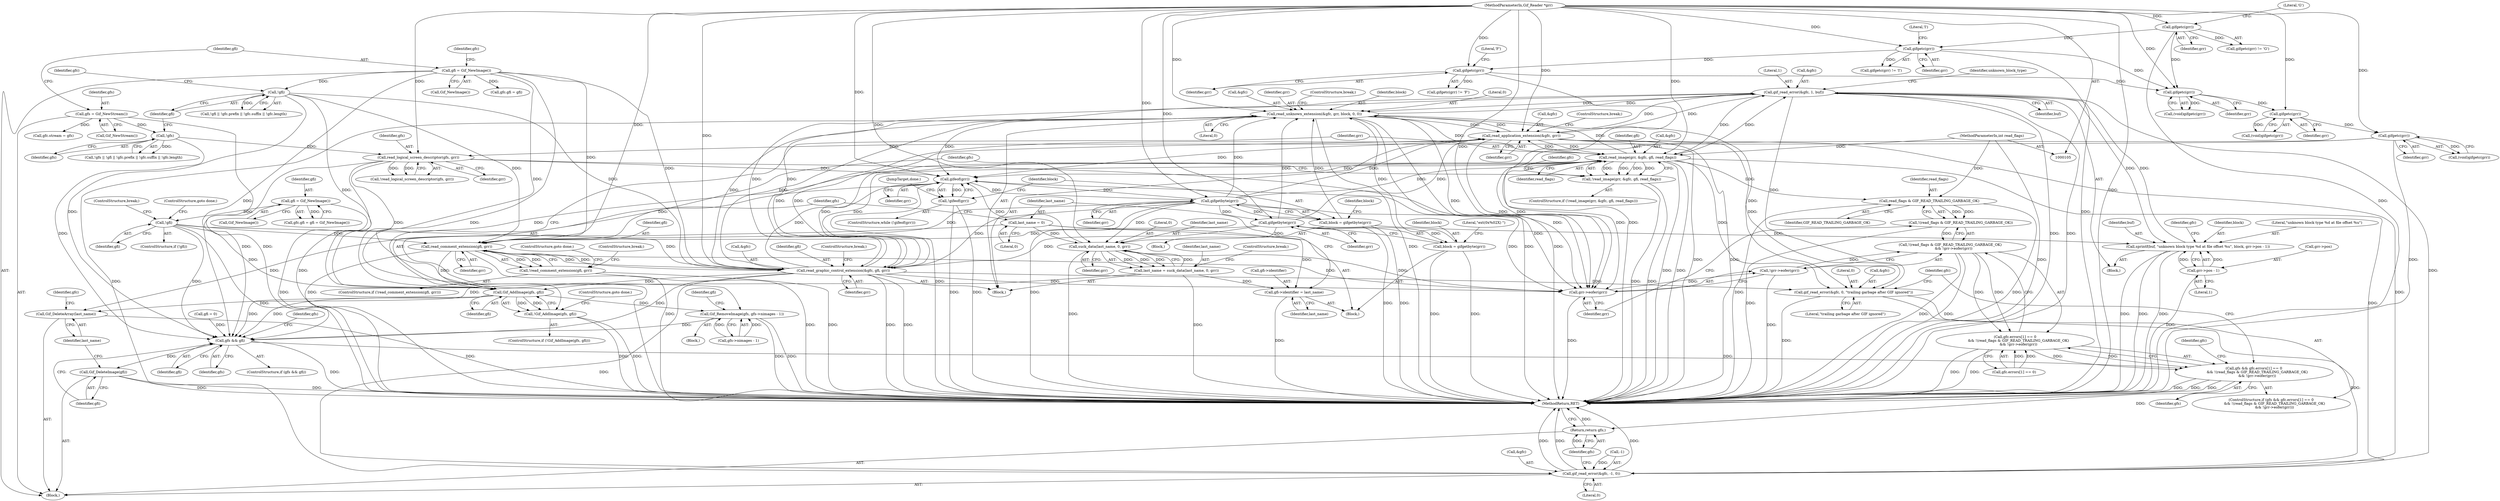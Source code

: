 digraph "0_gifsicle_118a46090c50829dc543179019e6140e1235f909@API" {
"1000376" [label="(Call,gif_read_error(&gfc, 1, buf))"];
"1000352" [label="(Call,read_unknown_extension(&gfc, grr, block, 0, 0))"];
"1000376" [label="(Call,gif_read_error(&gfc, 1, buf))"];
"1000346" [label="(Call,read_application_extension(&gfc, grr))"];
"1000276" [label="(Call,read_image(grr, &gfc, gfi, read_flags))"];
"1000247" [label="(Call,gifgetbyte(grr))"];
"1000241" [label="(Call,gifeof(grr))"];
"1000233" [label="(Call,read_logical_screen_descriptor(gfs, grr))"];
"1000204" [label="(Call,!gfs)"];
"1000147" [label="(Call,gfs = Gif_NewStream())"];
"1000145" [label="(Call,gifgetc(grr))"];
"1000141" [label="(Call,gifgetc(grr))"];
"1000137" [label="(Call,gifgetc(grr))"];
"1000126" [label="(Call,gifgetc(grr))"];
"1000121" [label="(Call,gifgetc(grr))"];
"1000106" [label="(MethodParameterIn,Gif_Reader *grr)"];
"1000130" [label="(Call,gifgetc(grr))"];
"1000340" [label="(Call,read_comment_extension(gfi, grr))"];
"1000302" [label="(Call,!gfi)"];
"1000298" [label="(Call,gfi = Gif_NewImage())"];
"1000207" [label="(Call,!gfi)"];
"1000150" [label="(Call,gfi = Gif_NewImage())"];
"1000323" [label="(Call,read_graphic_control_extension(&gfc, gfi, grr))"];
"1000313" [label="(Call,gifgetbyte(grr))"];
"1000332" [label="(Call,suck_data(last_name, 0, grr))"];
"1000330" [label="(Call,last_name = suck_data(last_name, 0, grr))"];
"1000264" [label="(Call,last_name = 0)"];
"1000269" [label="(Call,Gif_AddImage(gfs, gfi))"];
"1000107" [label="(MethodParameterIn,int read_flags)"];
"1000367" [label="(Call,sprintf(buf, \"unknown block type %d at file offset %u\", block, grr->pos - 1))"];
"1000245" [label="(Call,block = gifgetbyte(grr))"];
"1000371" [label="(Call,grr->pos - 1)"];
"1000311" [label="(Call,block = gifgetbyte(grr))"];
"1000240" [label="(Call,!gifeof(grr))"];
"1000268" [label="(Call,!Gif_AddImage(gfs, gfi))"];
"1000283" [label="(Call,Gif_RemoveImage(gfs, gfs->nimages - 1))"];
"1000387" [label="(Call,gfs && gfi)"];
"1000433" [label="(Call,Gif_DeleteImage(gfi))"];
"1000469" [label="(Call,gfs && gfc.errors[1] == 0\n      && !(read_flags & GIF_READ_TRAILING_GARBAGE_OK)\n      && !grr->eofer(grr))"];
"1000498" [label="(Return,return gfs;)"];
"1000339" [label="(Call,!read_comment_extension(gfi, grr))"];
"1000485" [label="(Call,grr->eofer(grr))"];
"1000484" [label="(Call,!grr->eofer(grr))"];
"1000479" [label="(Call,!(read_flags & GIF_READ_TRAILING_GARBAGE_OK)\n      && !grr->eofer(grr))"];
"1000471" [label="(Call,gfc.errors[1] == 0\n      && !(read_flags & GIF_READ_TRAILING_GARBAGE_OK)\n      && !grr->eofer(grr))"];
"1000487" [label="(Call,gif_read_error(&gfc, 0, \"trailing garbage after GIF ignored\"))"];
"1000492" [label="(Call,gif_read_error(&gfc, -1, 0))"];
"1000259" [label="(Call,gfi->identifier = last_name)"];
"1000435" [label="(Call,Gif_DeleteArray(last_name))"];
"1000275" [label="(Call,!read_image(grr, &gfc, gfi, read_flags))"];
"1000481" [label="(Call,read_flags & GIF_READ_TRAILING_GARBAGE_OK)"];
"1000480" [label="(Call,!(read_flags & GIF_READ_TRAILING_GARBAGE_OK))"];
"1000317" [label="(Literal,\"ext(0x%02X) \")"];
"1000265" [label="(Identifier,last_name)"];
"1000339" [label="(Call,!read_comment_extension(gfi, grr))"];
"1000106" [label="(MethodParameterIn,Gif_Reader *grr)"];
"1000126" [label="(Call,gifgetc(grr))"];
"1000387" [label="(Call,gfs && gfi)"];
"1000369" [label="(Literal,\"unknown block type %d at file offset %u\")"];
"1000347" [label="(Call,&gfc)"];
"1000277" [label="(Identifier,grr)"];
"1000246" [label="(Identifier,block)"];
"1000146" [label="(Identifier,grr)"];
"1000290" [label="(Call,gfi = 0)"];
"1000346" [label="(Call,read_application_extension(&gfc, grr))"];
"1000269" [label="(Call,Gif_AddImage(gfs, gfi))"];
"1000499" [label="(Identifier,gfs)"];
"1000123" [label="(Literal,'G')"];
"1000495" [label="(Call,-1)"];
"1000433" [label="(Call,Gif_DeleteImage(gfi))"];
"1000488" [label="(Call,&gfc)"];
"1000436" [label="(Identifier,last_name)"];
"1000326" [label="(Identifier,gfi)"];
"1000484" [label="(Call,!grr->eofer(grr))"];
"1000386" [label="(ControlStructure,if (gfs && gfi))"];
"1000353" [label="(Call,&gfc)"];
"1000151" [label="(Identifier,gfi)"];
"1000110" [label="(Block,)"];
"1000259" [label="(Call,gfi->identifier = last_name)"];
"1000282" [label="(Block,)"];
"1000208" [label="(Identifier,gfi)"];
"1000489" [label="(Identifier,gfc)"];
"1000239" [label="(ControlStructure,while (!gifeof(grr)))"];
"1000107" [label="(MethodParameterIn,int read_flags)"];
"1000247" [label="(Call,gifgetbyte(grr))"];
"1000371" [label="(Call,grr->pos - 1)"];
"1000263" [label="(Identifier,last_name)"];
"1000352" [label="(Call,read_unknown_extension(&gfc, grr, block, 0, 0))"];
"1000304" [label="(ControlStructure,goto done;)"];
"1000148" [label="(Identifier,gfs)"];
"1000359" [label="(ControlStructure,break;)"];
"1000139" [label="(Call,(void)gifgetc(grr))"];
"1000343" [label="(ControlStructure,goto done;)"];
"1000368" [label="(Identifier,buf)"];
"1000267" [label="(ControlStructure,if (!Gif_AddImage(gfs, gfi)))"];
"1000145" [label="(Call,gifgetc(grr))"];
"1000367" [label="(Call,sprintf(buf, \"unknown block type %d at file offset %u\", block, grr->pos - 1))"];
"1000127" [label="(Identifier,grr)"];
"1000341" [label="(Identifier,gfi)"];
"1000128" [label="(Literal,'I')"];
"1000274" [label="(ControlStructure,if (!read_image(grr, &gfc, gfi, read_flags)))"];
"1000271" [label="(Identifier,gfi)"];
"1000296" [label="(Identifier,gfc)"];
"1000336" [label="(ControlStructure,break;)"];
"1000243" [label="(Block,)"];
"1000434" [label="(Identifier,gfi)"];
"1000313" [label="(Call,gifgetbyte(grr))"];
"1000264" [label="(Call,last_name = 0)"];
"1000280" [label="(Identifier,gfi)"];
"1000212" [label="(Identifier,gfc)"];
"1000388" [label="(Identifier,gfs)"];
"1000122" [label="(Identifier,grr)"];
"1000483" [label="(Identifier,GIF_READ_TRAILING_GARBAGE_OK)"];
"1000281" [label="(Identifier,read_flags)"];
"1000379" [label="(Literal,1)"];
"1000491" [label="(Literal,\"trailing garbage after GIF ignored\")"];
"1000472" [label="(Call,gfc.errors[1] == 0)"];
"1000240" [label="(Call,!gifeof(grr))"];
"1000494" [label="(Identifier,gfc)"];
"1000143" [label="(Call,(void)gifgetc(grr))"];
"1000312" [label="(Identifier,block)"];
"1000235" [label="(Identifier,grr)"];
"1000380" [label="(Identifier,buf)"];
"1000278" [label="(Call,&gfc)"];
"1000285" [label="(Call,gfs->nimages - 1)"];
"1000493" [label="(Call,&gfc)"];
"1000485" [label="(Call,grr->eofer(grr))"];
"1000137" [label="(Call,gifgetc(grr))"];
"1000375" [label="(Literal,1)"];
"1000125" [label="(Call,gifgetc(grr) != 'I')"];
"1000206" [label="(Call,!gfi || !gfc.prefix || !gfc.suffix || !gfc.length)"];
"1000469" [label="(Call,gfs && gfc.errors[1] == 0\n      && !(read_flags & GIF_READ_TRAILING_GARBAGE_OK)\n      && !grr->eofer(grr))"];
"1000303" [label="(Identifier,gfi)"];
"1000276" [label="(Call,read_image(grr, &gfc, gfi, read_flags))"];
"1000272" [label="(ControlStructure,goto done;)"];
"1000323" [label="(Call,read_graphic_control_extension(&gfc, gfi, grr))"];
"1000470" [label="(Identifier,gfs)"];
"1000356" [label="(Identifier,block)"];
"1000487" [label="(Call,gif_read_error(&gfc, 0, \"trailing garbage after GIF ignored\"))"];
"1000344" [label="(ControlStructure,break;)"];
"1000479" [label="(Call,!(read_flags & GIF_READ_TRAILING_GARBAGE_OK)\n      && !grr->eofer(grr))"];
"1000275" [label="(Call,!read_image(grr, &gfc, gfi, read_flags))"];
"1000302" [label="(Call,!gfi)"];
"1000480" [label="(Call,!(read_flags & GIF_READ_TRAILING_GARBAGE_OK))"];
"1000394" [label="(Identifier,gfs)"];
"1000377" [label="(Call,&gfc)"];
"1000338" [label="(ControlStructure,if (!read_comment_extension(gfi, grr)))"];
"1000435" [label="(Call,Gif_DeleteArray(last_name))"];
"1000498" [label="(Return,return gfs;)"];
"1000500" [label="(MethodReturn,RET)"];
"1000205" [label="(Identifier,gfs)"];
"1000332" [label="(Call,suck_data(last_name, 0, grr))"];
"1000147" [label="(Call,gfs = Gif_NewStream())"];
"1000327" [label="(Identifier,grr)"];
"1000138" [label="(Identifier,grr)"];
"1000141" [label="(Call,gifgetc(grr))"];
"1000149" [label="(Call,Gif_NewStream())"];
"1000155" [label="(Identifier,gfc)"];
"1000130" [label="(Call,gifgetc(grr))"];
"1000378" [label="(Identifier,gfc)"];
"1000241" [label="(Call,gifeof(grr))"];
"1000482" [label="(Identifier,read_flags)"];
"1000233" [label="(Call,read_logical_screen_descriptor(gfs, grr))"];
"1000135" [label="(Call,(void)gifgetc(grr))"];
"1000250" [label="(Identifier,block)"];
"1000245" [label="(Call,block = gifgetbyte(grr))"];
"1000357" [label="(Literal,0)"];
"1000328" [label="(ControlStructure,break;)"];
"1000299" [label="(Identifier,gfi)"];
"1000350" [label="(ControlStructure,break;)"];
"1000331" [label="(Identifier,last_name)"];
"1000330" [label="(Call,last_name = suck_data(last_name, 0, grr))"];
"1000376" [label="(Call,gif_read_error(&gfc, 1, buf))"];
"1000232" [label="(Call,!read_logical_screen_descriptor(gfs, grr))"];
"1000294" [label="(Call,gfc.gfi = gfi = Gif_NewImage())"];
"1000439" [label="(Identifier,gfc)"];
"1000270" [label="(Identifier,gfs)"];
"1000132" [label="(Literal,'F')"];
"1000131" [label="(Identifier,grr)"];
"1000481" [label="(Call,read_flags & GIF_READ_TRAILING_GARBAGE_OK)"];
"1000492" [label="(Call,gif_read_error(&gfc, -1, 0))"];
"1000349" [label="(Identifier,grr)"];
"1000298" [label="(Call,gfi = Gif_NewImage())"];
"1000382" [label="(Identifier,unknown_block_type)"];
"1000311" [label="(Call,block = gifgetbyte(grr))"];
"1000334" [label="(Literal,0)"];
"1000291" [label="(Identifier,gfi)"];
"1000355" [label="(Identifier,grr)"];
"1000324" [label="(Call,&gfc)"];
"1000333" [label="(Identifier,last_name)"];
"1000468" [label="(ControlStructure,if (gfs && gfc.errors[1] == 0\n      && !(read_flags & GIF_READ_TRAILING_GARBAGE_OK)\n      && !grr->eofer(grr)))"];
"1000234" [label="(Identifier,gfs)"];
"1000150" [label="(Call,gfi = Gif_NewImage())"];
"1000372" [label="(Call,grr->pos)"];
"1000471" [label="(Call,gfc.errors[1] == 0\n      && !(read_flags & GIF_READ_TRAILING_GARBAGE_OK)\n      && !grr->eofer(grr))"];
"1000370" [label="(Identifier,block)"];
"1000142" [label="(Identifier,grr)"];
"1000266" [label="(Literal,0)"];
"1000340" [label="(Call,read_comment_extension(gfi, grr))"];
"1000314" [label="(Identifier,grr)"];
"1000251" [label="(Block,)"];
"1000283" [label="(Call,Gif_RemoveImage(gfs, gfs->nimages - 1))"];
"1000242" [label="(Identifier,grr)"];
"1000284" [label="(Identifier,gfs)"];
"1000121" [label="(Call,gifgetc(grr))"];
"1000301" [label="(ControlStructure,if (!gfi))"];
"1000486" [label="(Identifier,grr)"];
"1000152" [label="(Call,Gif_NewImage())"];
"1000153" [label="(Call,gfc.stream = gfs)"];
"1000120" [label="(Call,gifgetc(grr) != 'G')"];
"1000385" [label="(JumpTarget,done:)"];
"1000335" [label="(Identifier,grr)"];
"1000268" [label="(Call,!Gif_AddImage(gfs, gfi))"];
"1000490" [label="(Literal,0)"];
"1000497" [label="(Literal,0)"];
"1000358" [label="(Literal,0)"];
"1000305" [label="(ControlStructure,break;)"];
"1000129" [label="(Call,gifgetc(grr) != 'F')"];
"1000300" [label="(Call,Gif_NewImage())"];
"1000260" [label="(Call,gfi->identifier)"];
"1000321" [label="(Block,)"];
"1000248" [label="(Identifier,grr)"];
"1000389" [label="(Identifier,gfi)"];
"1000207" [label="(Call,!gfi)"];
"1000203" [label="(Call,!gfs || !gfi || !gfc.prefix || !gfc.suffix || !gfc.length)"];
"1000204" [label="(Call,!gfs)"];
"1000365" [label="(Block,)"];
"1000342" [label="(Identifier,grr)"];
"1000184" [label="(Call,gfc.gfi = gfi)"];
"1000376" -> "1000365"  [label="AST: "];
"1000376" -> "1000380"  [label="CFG: "];
"1000377" -> "1000376"  [label="AST: "];
"1000379" -> "1000376"  [label="AST: "];
"1000380" -> "1000376"  [label="AST: "];
"1000382" -> "1000376"  [label="CFG: "];
"1000376" -> "1000500"  [label="DDG: "];
"1000376" -> "1000500"  [label="DDG: "];
"1000376" -> "1000276"  [label="DDG: "];
"1000376" -> "1000323"  [label="DDG: "];
"1000376" -> "1000346"  [label="DDG: "];
"1000376" -> "1000352"  [label="DDG: "];
"1000376" -> "1000367"  [label="DDG: "];
"1000352" -> "1000376"  [label="DDG: "];
"1000346" -> "1000376"  [label="DDG: "];
"1000276" -> "1000376"  [label="DDG: "];
"1000323" -> "1000376"  [label="DDG: "];
"1000367" -> "1000376"  [label="DDG: "];
"1000376" -> "1000487"  [label="DDG: "];
"1000376" -> "1000492"  [label="DDG: "];
"1000352" -> "1000321"  [label="AST: "];
"1000352" -> "1000358"  [label="CFG: "];
"1000353" -> "1000352"  [label="AST: "];
"1000355" -> "1000352"  [label="AST: "];
"1000356" -> "1000352"  [label="AST: "];
"1000357" -> "1000352"  [label="AST: "];
"1000358" -> "1000352"  [label="AST: "];
"1000359" -> "1000352"  [label="CFG: "];
"1000352" -> "1000500"  [label="DDG: "];
"1000352" -> "1000500"  [label="DDG: "];
"1000352" -> "1000500"  [label="DDG: "];
"1000352" -> "1000241"  [label="DDG: "];
"1000352" -> "1000276"  [label="DDG: "];
"1000352" -> "1000323"  [label="DDG: "];
"1000352" -> "1000346"  [label="DDG: "];
"1000346" -> "1000352"  [label="DDG: "];
"1000276" -> "1000352"  [label="DDG: "];
"1000323" -> "1000352"  [label="DDG: "];
"1000247" -> "1000352"  [label="DDG: "];
"1000313" -> "1000352"  [label="DDG: "];
"1000106" -> "1000352"  [label="DDG: "];
"1000311" -> "1000352"  [label="DDG: "];
"1000245" -> "1000352"  [label="DDG: "];
"1000352" -> "1000485"  [label="DDG: "];
"1000352" -> "1000487"  [label="DDG: "];
"1000352" -> "1000492"  [label="DDG: "];
"1000346" -> "1000321"  [label="AST: "];
"1000346" -> "1000349"  [label="CFG: "];
"1000347" -> "1000346"  [label="AST: "];
"1000349" -> "1000346"  [label="AST: "];
"1000350" -> "1000346"  [label="CFG: "];
"1000346" -> "1000500"  [label="DDG: "];
"1000346" -> "1000500"  [label="DDG: "];
"1000346" -> "1000241"  [label="DDG: "];
"1000346" -> "1000276"  [label="DDG: "];
"1000346" -> "1000323"  [label="DDG: "];
"1000276" -> "1000346"  [label="DDG: "];
"1000323" -> "1000346"  [label="DDG: "];
"1000247" -> "1000346"  [label="DDG: "];
"1000313" -> "1000346"  [label="DDG: "];
"1000106" -> "1000346"  [label="DDG: "];
"1000346" -> "1000485"  [label="DDG: "];
"1000346" -> "1000487"  [label="DDG: "];
"1000346" -> "1000492"  [label="DDG: "];
"1000276" -> "1000275"  [label="AST: "];
"1000276" -> "1000281"  [label="CFG: "];
"1000277" -> "1000276"  [label="AST: "];
"1000278" -> "1000276"  [label="AST: "];
"1000280" -> "1000276"  [label="AST: "];
"1000281" -> "1000276"  [label="AST: "];
"1000275" -> "1000276"  [label="CFG: "];
"1000276" -> "1000500"  [label="DDG: "];
"1000276" -> "1000500"  [label="DDG: "];
"1000276" -> "1000241"  [label="DDG: "];
"1000276" -> "1000275"  [label="DDG: "];
"1000276" -> "1000275"  [label="DDG: "];
"1000276" -> "1000275"  [label="DDG: "];
"1000276" -> "1000275"  [label="DDG: "];
"1000247" -> "1000276"  [label="DDG: "];
"1000106" -> "1000276"  [label="DDG: "];
"1000323" -> "1000276"  [label="DDG: "];
"1000269" -> "1000276"  [label="DDG: "];
"1000107" -> "1000276"  [label="DDG: "];
"1000276" -> "1000323"  [label="DDG: "];
"1000276" -> "1000481"  [label="DDG: "];
"1000276" -> "1000485"  [label="DDG: "];
"1000276" -> "1000487"  [label="DDG: "];
"1000276" -> "1000492"  [label="DDG: "];
"1000247" -> "1000245"  [label="AST: "];
"1000247" -> "1000248"  [label="CFG: "];
"1000248" -> "1000247"  [label="AST: "];
"1000245" -> "1000247"  [label="CFG: "];
"1000247" -> "1000500"  [label="DDG: "];
"1000247" -> "1000241"  [label="DDG: "];
"1000247" -> "1000245"  [label="DDG: "];
"1000241" -> "1000247"  [label="DDG: "];
"1000106" -> "1000247"  [label="DDG: "];
"1000247" -> "1000313"  [label="DDG: "];
"1000247" -> "1000323"  [label="DDG: "];
"1000247" -> "1000332"  [label="DDG: "];
"1000247" -> "1000340"  [label="DDG: "];
"1000247" -> "1000485"  [label="DDG: "];
"1000241" -> "1000240"  [label="AST: "];
"1000241" -> "1000242"  [label="CFG: "];
"1000242" -> "1000241"  [label="AST: "];
"1000240" -> "1000241"  [label="CFG: "];
"1000241" -> "1000500"  [label="DDG: "];
"1000241" -> "1000240"  [label="DDG: "];
"1000233" -> "1000241"  [label="DDG: "];
"1000340" -> "1000241"  [label="DDG: "];
"1000323" -> "1000241"  [label="DDG: "];
"1000332" -> "1000241"  [label="DDG: "];
"1000106" -> "1000241"  [label="DDG: "];
"1000241" -> "1000485"  [label="DDG: "];
"1000233" -> "1000232"  [label="AST: "];
"1000233" -> "1000235"  [label="CFG: "];
"1000234" -> "1000233"  [label="AST: "];
"1000235" -> "1000233"  [label="AST: "];
"1000232" -> "1000233"  [label="CFG: "];
"1000233" -> "1000500"  [label="DDG: "];
"1000233" -> "1000232"  [label="DDG: "];
"1000233" -> "1000232"  [label="DDG: "];
"1000204" -> "1000233"  [label="DDG: "];
"1000145" -> "1000233"  [label="DDG: "];
"1000106" -> "1000233"  [label="DDG: "];
"1000233" -> "1000269"  [label="DDG: "];
"1000233" -> "1000387"  [label="DDG: "];
"1000233" -> "1000485"  [label="DDG: "];
"1000204" -> "1000203"  [label="AST: "];
"1000204" -> "1000205"  [label="CFG: "];
"1000205" -> "1000204"  [label="AST: "];
"1000208" -> "1000204"  [label="CFG: "];
"1000203" -> "1000204"  [label="CFG: "];
"1000204" -> "1000203"  [label="DDG: "];
"1000147" -> "1000204"  [label="DDG: "];
"1000204" -> "1000387"  [label="DDG: "];
"1000147" -> "1000110"  [label="AST: "];
"1000147" -> "1000149"  [label="CFG: "];
"1000148" -> "1000147"  [label="AST: "];
"1000149" -> "1000147"  [label="AST: "];
"1000151" -> "1000147"  [label="CFG: "];
"1000147" -> "1000500"  [label="DDG: "];
"1000147" -> "1000153"  [label="DDG: "];
"1000145" -> "1000143"  [label="AST: "];
"1000145" -> "1000146"  [label="CFG: "];
"1000146" -> "1000145"  [label="AST: "];
"1000143" -> "1000145"  [label="CFG: "];
"1000145" -> "1000500"  [label="DDG: "];
"1000145" -> "1000143"  [label="DDG: "];
"1000141" -> "1000145"  [label="DDG: "];
"1000106" -> "1000145"  [label="DDG: "];
"1000145" -> "1000485"  [label="DDG: "];
"1000141" -> "1000139"  [label="AST: "];
"1000141" -> "1000142"  [label="CFG: "];
"1000142" -> "1000141"  [label="AST: "];
"1000139" -> "1000141"  [label="CFG: "];
"1000141" -> "1000139"  [label="DDG: "];
"1000137" -> "1000141"  [label="DDG: "];
"1000106" -> "1000141"  [label="DDG: "];
"1000137" -> "1000135"  [label="AST: "];
"1000137" -> "1000138"  [label="CFG: "];
"1000138" -> "1000137"  [label="AST: "];
"1000135" -> "1000137"  [label="CFG: "];
"1000137" -> "1000135"  [label="DDG: "];
"1000126" -> "1000137"  [label="DDG: "];
"1000121" -> "1000137"  [label="DDG: "];
"1000130" -> "1000137"  [label="DDG: "];
"1000106" -> "1000137"  [label="DDG: "];
"1000126" -> "1000125"  [label="AST: "];
"1000126" -> "1000127"  [label="CFG: "];
"1000127" -> "1000126"  [label="AST: "];
"1000128" -> "1000126"  [label="CFG: "];
"1000126" -> "1000500"  [label="DDG: "];
"1000126" -> "1000125"  [label="DDG: "];
"1000121" -> "1000126"  [label="DDG: "];
"1000106" -> "1000126"  [label="DDG: "];
"1000126" -> "1000130"  [label="DDG: "];
"1000121" -> "1000120"  [label="AST: "];
"1000121" -> "1000122"  [label="CFG: "];
"1000122" -> "1000121"  [label="AST: "];
"1000123" -> "1000121"  [label="CFG: "];
"1000121" -> "1000500"  [label="DDG: "];
"1000121" -> "1000120"  [label="DDG: "];
"1000106" -> "1000121"  [label="DDG: "];
"1000106" -> "1000105"  [label="AST: "];
"1000106" -> "1000500"  [label="DDG: "];
"1000106" -> "1000130"  [label="DDG: "];
"1000106" -> "1000313"  [label="DDG: "];
"1000106" -> "1000323"  [label="DDG: "];
"1000106" -> "1000332"  [label="DDG: "];
"1000106" -> "1000340"  [label="DDG: "];
"1000106" -> "1000485"  [label="DDG: "];
"1000130" -> "1000129"  [label="AST: "];
"1000130" -> "1000131"  [label="CFG: "];
"1000131" -> "1000130"  [label="AST: "];
"1000132" -> "1000130"  [label="CFG: "];
"1000130" -> "1000500"  [label="DDG: "];
"1000130" -> "1000129"  [label="DDG: "];
"1000340" -> "1000339"  [label="AST: "];
"1000340" -> "1000342"  [label="CFG: "];
"1000341" -> "1000340"  [label="AST: "];
"1000342" -> "1000340"  [label="AST: "];
"1000339" -> "1000340"  [label="CFG: "];
"1000340" -> "1000500"  [label="DDG: "];
"1000340" -> "1000269"  [label="DDG: "];
"1000340" -> "1000323"  [label="DDG: "];
"1000340" -> "1000339"  [label="DDG: "];
"1000340" -> "1000339"  [label="DDG: "];
"1000302" -> "1000340"  [label="DDG: "];
"1000207" -> "1000340"  [label="DDG: "];
"1000323" -> "1000340"  [label="DDG: "];
"1000150" -> "1000340"  [label="DDG: "];
"1000313" -> "1000340"  [label="DDG: "];
"1000340" -> "1000387"  [label="DDG: "];
"1000340" -> "1000485"  [label="DDG: "];
"1000302" -> "1000301"  [label="AST: "];
"1000302" -> "1000303"  [label="CFG: "];
"1000303" -> "1000302"  [label="AST: "];
"1000304" -> "1000302"  [label="CFG: "];
"1000305" -> "1000302"  [label="CFG: "];
"1000302" -> "1000500"  [label="DDG: "];
"1000302" -> "1000269"  [label="DDG: "];
"1000298" -> "1000302"  [label="DDG: "];
"1000302" -> "1000323"  [label="DDG: "];
"1000302" -> "1000387"  [label="DDG: "];
"1000298" -> "1000294"  [label="AST: "];
"1000298" -> "1000300"  [label="CFG: "];
"1000299" -> "1000298"  [label="AST: "];
"1000300" -> "1000298"  [label="AST: "];
"1000294" -> "1000298"  [label="CFG: "];
"1000298" -> "1000500"  [label="DDG: "];
"1000298" -> "1000294"  [label="DDG: "];
"1000207" -> "1000206"  [label="AST: "];
"1000207" -> "1000208"  [label="CFG: "];
"1000208" -> "1000207"  [label="AST: "];
"1000212" -> "1000207"  [label="CFG: "];
"1000206" -> "1000207"  [label="CFG: "];
"1000207" -> "1000206"  [label="DDG: "];
"1000150" -> "1000207"  [label="DDG: "];
"1000207" -> "1000269"  [label="DDG: "];
"1000207" -> "1000323"  [label="DDG: "];
"1000207" -> "1000387"  [label="DDG: "];
"1000150" -> "1000110"  [label="AST: "];
"1000150" -> "1000152"  [label="CFG: "];
"1000151" -> "1000150"  [label="AST: "];
"1000152" -> "1000150"  [label="AST: "];
"1000155" -> "1000150"  [label="CFG: "];
"1000150" -> "1000500"  [label="DDG: "];
"1000150" -> "1000184"  [label="DDG: "];
"1000150" -> "1000269"  [label="DDG: "];
"1000150" -> "1000323"  [label="DDG: "];
"1000150" -> "1000387"  [label="DDG: "];
"1000323" -> "1000321"  [label="AST: "];
"1000323" -> "1000327"  [label="CFG: "];
"1000324" -> "1000323"  [label="AST: "];
"1000326" -> "1000323"  [label="AST: "];
"1000327" -> "1000323"  [label="AST: "];
"1000328" -> "1000323"  [label="CFG: "];
"1000323" -> "1000500"  [label="DDG: "];
"1000323" -> "1000500"  [label="DDG: "];
"1000323" -> "1000269"  [label="DDG: "];
"1000313" -> "1000323"  [label="DDG: "];
"1000323" -> "1000387"  [label="DDG: "];
"1000323" -> "1000485"  [label="DDG: "];
"1000323" -> "1000487"  [label="DDG: "];
"1000323" -> "1000492"  [label="DDG: "];
"1000313" -> "1000311"  [label="AST: "];
"1000313" -> "1000314"  [label="CFG: "];
"1000314" -> "1000313"  [label="AST: "];
"1000311" -> "1000313"  [label="CFG: "];
"1000313" -> "1000311"  [label="DDG: "];
"1000313" -> "1000332"  [label="DDG: "];
"1000332" -> "1000330"  [label="AST: "];
"1000332" -> "1000335"  [label="CFG: "];
"1000333" -> "1000332"  [label="AST: "];
"1000334" -> "1000332"  [label="AST: "];
"1000335" -> "1000332"  [label="AST: "];
"1000330" -> "1000332"  [label="CFG: "];
"1000332" -> "1000500"  [label="DDG: "];
"1000332" -> "1000330"  [label="DDG: "];
"1000332" -> "1000330"  [label="DDG: "];
"1000332" -> "1000330"  [label="DDG: "];
"1000330" -> "1000332"  [label="DDG: "];
"1000264" -> "1000332"  [label="DDG: "];
"1000332" -> "1000485"  [label="DDG: "];
"1000330" -> "1000321"  [label="AST: "];
"1000331" -> "1000330"  [label="AST: "];
"1000336" -> "1000330"  [label="CFG: "];
"1000330" -> "1000500"  [label="DDG: "];
"1000330" -> "1000259"  [label="DDG: "];
"1000330" -> "1000435"  [label="DDG: "];
"1000264" -> "1000251"  [label="AST: "];
"1000264" -> "1000266"  [label="CFG: "];
"1000265" -> "1000264"  [label="AST: "];
"1000266" -> "1000264"  [label="AST: "];
"1000270" -> "1000264"  [label="CFG: "];
"1000264" -> "1000259"  [label="DDG: "];
"1000264" -> "1000435"  [label="DDG: "];
"1000269" -> "1000268"  [label="AST: "];
"1000269" -> "1000271"  [label="CFG: "];
"1000270" -> "1000269"  [label="AST: "];
"1000271" -> "1000269"  [label="AST: "];
"1000268" -> "1000269"  [label="CFG: "];
"1000269" -> "1000268"  [label="DDG: "];
"1000269" -> "1000268"  [label="DDG: "];
"1000269" -> "1000283"  [label="DDG: "];
"1000269" -> "1000387"  [label="DDG: "];
"1000269" -> "1000387"  [label="DDG: "];
"1000107" -> "1000105"  [label="AST: "];
"1000107" -> "1000500"  [label="DDG: "];
"1000107" -> "1000481"  [label="DDG: "];
"1000367" -> "1000365"  [label="AST: "];
"1000367" -> "1000371"  [label="CFG: "];
"1000368" -> "1000367"  [label="AST: "];
"1000369" -> "1000367"  [label="AST: "];
"1000370" -> "1000367"  [label="AST: "];
"1000371" -> "1000367"  [label="AST: "];
"1000378" -> "1000367"  [label="CFG: "];
"1000367" -> "1000500"  [label="DDG: "];
"1000367" -> "1000500"  [label="DDG: "];
"1000367" -> "1000500"  [label="DDG: "];
"1000245" -> "1000367"  [label="DDG: "];
"1000371" -> "1000367"  [label="DDG: "];
"1000371" -> "1000367"  [label="DDG: "];
"1000245" -> "1000243"  [label="AST: "];
"1000246" -> "1000245"  [label="AST: "];
"1000250" -> "1000245"  [label="CFG: "];
"1000245" -> "1000500"  [label="DDG: "];
"1000245" -> "1000500"  [label="DDG: "];
"1000371" -> "1000375"  [label="CFG: "];
"1000372" -> "1000371"  [label="AST: "];
"1000375" -> "1000371"  [label="AST: "];
"1000371" -> "1000500"  [label="DDG: "];
"1000311" -> "1000251"  [label="AST: "];
"1000312" -> "1000311"  [label="AST: "];
"1000317" -> "1000311"  [label="CFG: "];
"1000311" -> "1000500"  [label="DDG: "];
"1000311" -> "1000500"  [label="DDG: "];
"1000240" -> "1000239"  [label="AST: "];
"1000246" -> "1000240"  [label="CFG: "];
"1000385" -> "1000240"  [label="CFG: "];
"1000240" -> "1000500"  [label="DDG: "];
"1000240" -> "1000500"  [label="DDG: "];
"1000268" -> "1000267"  [label="AST: "];
"1000272" -> "1000268"  [label="CFG: "];
"1000277" -> "1000268"  [label="CFG: "];
"1000268" -> "1000500"  [label="DDG: "];
"1000268" -> "1000500"  [label="DDG: "];
"1000283" -> "1000282"  [label="AST: "];
"1000283" -> "1000285"  [label="CFG: "];
"1000284" -> "1000283"  [label="AST: "];
"1000285" -> "1000283"  [label="AST: "];
"1000291" -> "1000283"  [label="CFG: "];
"1000283" -> "1000500"  [label="DDG: "];
"1000283" -> "1000500"  [label="DDG: "];
"1000285" -> "1000283"  [label="DDG: "];
"1000285" -> "1000283"  [label="DDG: "];
"1000283" -> "1000387"  [label="DDG: "];
"1000387" -> "1000386"  [label="AST: "];
"1000387" -> "1000388"  [label="CFG: "];
"1000387" -> "1000389"  [label="CFG: "];
"1000388" -> "1000387"  [label="AST: "];
"1000389" -> "1000387"  [label="AST: "];
"1000394" -> "1000387"  [label="CFG: "];
"1000434" -> "1000387"  [label="CFG: "];
"1000387" -> "1000500"  [label="DDG: "];
"1000290" -> "1000387"  [label="DDG: "];
"1000387" -> "1000433"  [label="DDG: "];
"1000387" -> "1000469"  [label="DDG: "];
"1000433" -> "1000110"  [label="AST: "];
"1000433" -> "1000434"  [label="CFG: "];
"1000434" -> "1000433"  [label="AST: "];
"1000436" -> "1000433"  [label="CFG: "];
"1000433" -> "1000500"  [label="DDG: "];
"1000433" -> "1000500"  [label="DDG: "];
"1000469" -> "1000468"  [label="AST: "];
"1000469" -> "1000470"  [label="CFG: "];
"1000469" -> "1000471"  [label="CFG: "];
"1000470" -> "1000469"  [label="AST: "];
"1000471" -> "1000469"  [label="AST: "];
"1000489" -> "1000469"  [label="CFG: "];
"1000494" -> "1000469"  [label="CFG: "];
"1000469" -> "1000500"  [label="DDG: "];
"1000469" -> "1000500"  [label="DDG: "];
"1000469" -> "1000500"  [label="DDG: "];
"1000471" -> "1000469"  [label="DDG: "];
"1000471" -> "1000469"  [label="DDG: "];
"1000469" -> "1000498"  [label="DDG: "];
"1000498" -> "1000110"  [label="AST: "];
"1000498" -> "1000499"  [label="CFG: "];
"1000499" -> "1000498"  [label="AST: "];
"1000500" -> "1000498"  [label="CFG: "];
"1000498" -> "1000500"  [label="DDG: "];
"1000499" -> "1000498"  [label="DDG: "];
"1000339" -> "1000338"  [label="AST: "];
"1000343" -> "1000339"  [label="CFG: "];
"1000344" -> "1000339"  [label="CFG: "];
"1000339" -> "1000500"  [label="DDG: "];
"1000339" -> "1000500"  [label="DDG: "];
"1000485" -> "1000484"  [label="AST: "];
"1000485" -> "1000486"  [label="CFG: "];
"1000486" -> "1000485"  [label="AST: "];
"1000484" -> "1000485"  [label="CFG: "];
"1000485" -> "1000500"  [label="DDG: "];
"1000485" -> "1000484"  [label="DDG: "];
"1000484" -> "1000479"  [label="AST: "];
"1000479" -> "1000484"  [label="CFG: "];
"1000484" -> "1000500"  [label="DDG: "];
"1000484" -> "1000479"  [label="DDG: "];
"1000479" -> "1000471"  [label="AST: "];
"1000479" -> "1000480"  [label="CFG: "];
"1000480" -> "1000479"  [label="AST: "];
"1000471" -> "1000479"  [label="CFG: "];
"1000479" -> "1000500"  [label="DDG: "];
"1000479" -> "1000500"  [label="DDG: "];
"1000479" -> "1000471"  [label="DDG: "];
"1000479" -> "1000471"  [label="DDG: "];
"1000480" -> "1000479"  [label="DDG: "];
"1000471" -> "1000472"  [label="CFG: "];
"1000472" -> "1000471"  [label="AST: "];
"1000471" -> "1000500"  [label="DDG: "];
"1000471" -> "1000500"  [label="DDG: "];
"1000472" -> "1000471"  [label="DDG: "];
"1000472" -> "1000471"  [label="DDG: "];
"1000487" -> "1000468"  [label="AST: "];
"1000487" -> "1000491"  [label="CFG: "];
"1000488" -> "1000487"  [label="AST: "];
"1000490" -> "1000487"  [label="AST: "];
"1000491" -> "1000487"  [label="AST: "];
"1000494" -> "1000487"  [label="CFG: "];
"1000487" -> "1000500"  [label="DDG: "];
"1000487" -> "1000492"  [label="DDG: "];
"1000492" -> "1000110"  [label="AST: "];
"1000492" -> "1000497"  [label="CFG: "];
"1000493" -> "1000492"  [label="AST: "];
"1000495" -> "1000492"  [label="AST: "];
"1000497" -> "1000492"  [label="AST: "];
"1000499" -> "1000492"  [label="CFG: "];
"1000492" -> "1000500"  [label="DDG: "];
"1000492" -> "1000500"  [label="DDG: "];
"1000492" -> "1000500"  [label="DDG: "];
"1000495" -> "1000492"  [label="DDG: "];
"1000259" -> "1000251"  [label="AST: "];
"1000259" -> "1000263"  [label="CFG: "];
"1000260" -> "1000259"  [label="AST: "];
"1000263" -> "1000259"  [label="AST: "];
"1000265" -> "1000259"  [label="CFG: "];
"1000259" -> "1000500"  [label="DDG: "];
"1000435" -> "1000110"  [label="AST: "];
"1000435" -> "1000436"  [label="CFG: "];
"1000436" -> "1000435"  [label="AST: "];
"1000439" -> "1000435"  [label="CFG: "];
"1000435" -> "1000500"  [label="DDG: "];
"1000275" -> "1000274"  [label="AST: "];
"1000284" -> "1000275"  [label="CFG: "];
"1000296" -> "1000275"  [label="CFG: "];
"1000275" -> "1000500"  [label="DDG: "];
"1000275" -> "1000500"  [label="DDG: "];
"1000481" -> "1000480"  [label="AST: "];
"1000481" -> "1000483"  [label="CFG: "];
"1000482" -> "1000481"  [label="AST: "];
"1000483" -> "1000481"  [label="AST: "];
"1000480" -> "1000481"  [label="CFG: "];
"1000481" -> "1000500"  [label="DDG: "];
"1000481" -> "1000500"  [label="DDG: "];
"1000481" -> "1000480"  [label="DDG: "];
"1000481" -> "1000480"  [label="DDG: "];
"1000486" -> "1000480"  [label="CFG: "];
"1000480" -> "1000500"  [label="DDG: "];
}

